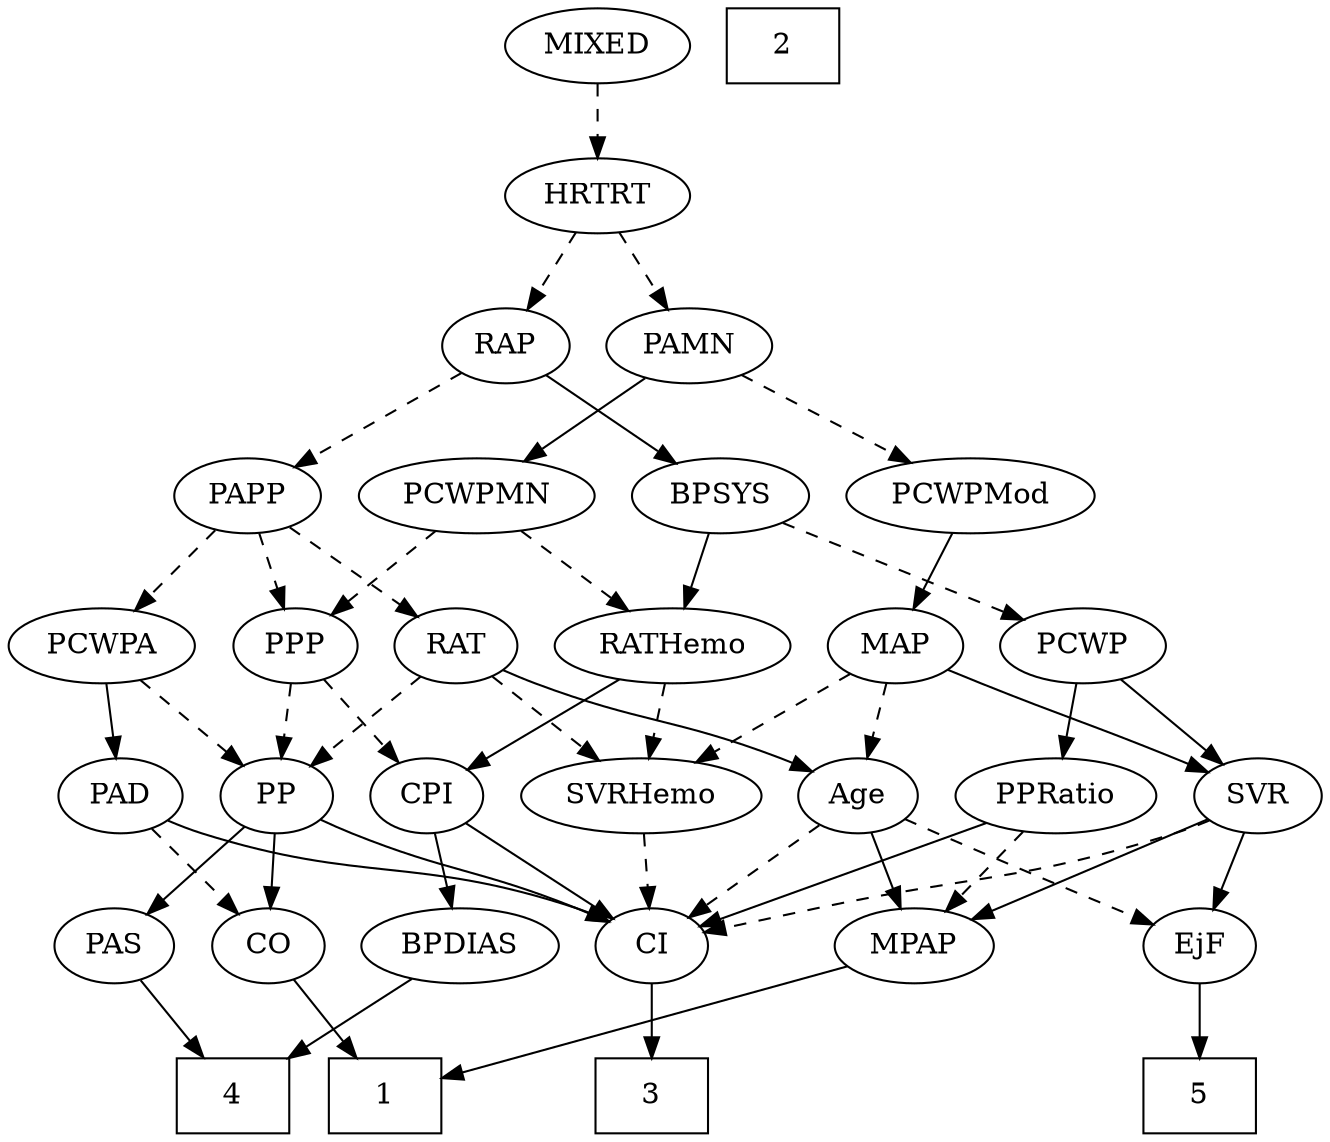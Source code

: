 strict digraph {
	graph [bb="0,0,582.54,540"];
	node [label="\N"];
	1	[height=0.5,
		pos="195.6,18",
		shape=box,
		width=0.75];
	2	[height=0.5,
		pos="346.6,522",
		shape=box,
		width=0.75];
	3	[height=0.5,
		pos="292.6,18",
		shape=box,
		width=0.75];
	4	[height=0.5,
		pos="72.596,18",
		shape=box,
		width=0.75];
	5	[height=0.5,
		pos="531.6,18",
		shape=box,
		width=0.75];
	Age	[height=0.5,
		pos="383.6,162",
		width=0.75];
	EjF	[height=0.5,
		pos="531.6,90",
		width=0.75];
	Age -> EjF	[pos="e,510.05,101.19 405.12,150.82 430.33,138.9 472.28,119.06 500.9,105.52",
		style=dashed];
	MPAP	[height=0.5,
		pos="406.6,90",
		width=0.97491];
	Age -> MPAP	[pos="e,401.08,107.79 389.16,144.05 391.79,136.06 394.99,126.33 397.92,117.4",
		style=solid];
	CI	[height=0.5,
		pos="292.6,90",
		width=0.75];
	Age -> CI	[pos="e,309.64,104.11 366.48,147.83 352.75,137.27 333.29,122.3 317.78,110.37",
		style=dashed];
	EjF -> 5	[pos="e,531.6,36.104 531.6,71.697 531.6,63.983 531.6,54.712 531.6,46.112",
		style=solid];
	RAP	[height=0.5,
		pos="220.6,378",
		width=0.77632];
	BPSYS	[height=0.5,
		pos="314.6,306",
		width=1.0471];
	RAP -> BPSYS	[pos="e,295.05,321.56 238.28,363.83 251.92,353.68 271.05,339.43 286.74,327.74",
		style=solid];
	PAPP	[height=0.5,
		pos="108.6,306",
		width=0.88464];
	RAP -> PAPP	[pos="e,129.4,320 201.09,364.81 183.7,353.94 157.99,337.87 138.08,325.43",
		style=dashed];
	MIXED	[height=0.5,
		pos="261.6,522",
		width=1.1193];
	HRTRT	[height=0.5,
		pos="261.6,450",
		width=1.1013];
	MIXED -> HRTRT	[pos="e,261.6,468.1 261.6,503.7 261.6,495.98 261.6,486.71 261.6,478.11",
		style=dashed];
	MPAP -> 1	[pos="e,222.81,28.028 377.7,79.414 339.95,66.891 273.83,44.953 232.5,31.241",
		style=solid];
	RATHemo	[height=0.5,
		pos="295.6,234",
		width=1.3721];
	BPSYS -> RATHemo	[pos="e,300.29,252.28 310,288.05 307.88,280.26 305.32,270.82 302.95,262.08",
		style=solid];
	PCWP	[height=0.5,
		pos="477.6,234",
		width=0.97491];
	BPSYS -> PCWP	[pos="e,451.57,246.18 341.88,293.28 369.44,281.45 412.14,263.11 442.27,250.17",
		style=dashed];
	PAD	[height=0.5,
		pos="47.596,162",
		width=0.79437];
	CO	[height=0.5,
		pos="118.6,90",
		width=0.75];
	PAD -> CO	[pos="e,103.9,105.49 62.308,146.5 72.208,136.73 85.44,123.69 96.586,112.7",
		style=dashed];
	PAD -> CI	[pos="e,272,101.74 69.387,150.3 74.613,148 80.235,145.74 85.596,144 159.46,120.01 182.98,132.75 256.6,108 258.51,107.36 260.46,106.64 \
262.41,105.87",
		style=solid];
	CO -> 1	[pos="e,176.77,36.113 134.18,74.834 144.18,65.746 157.41,53.71 169.04,43.141",
		style=solid];
	PAS	[height=0.5,
		pos="46.596,90",
		width=0.75];
	PAS -> 4	[pos="e,66.116,36.447 52.758,72.411 55.682,64.539 59.251,54.929 62.552,46.042",
		style=solid];
	PAMN	[height=0.5,
		pos="302.6,378",
		width=1.011];
	PCWPMod	[height=0.5,
		pos="422.6,306",
		width=1.4443];
	PAMN -> PCWPMod	[pos="e,397.22,321.8 325.17,363.83 343.03,353.41 368.26,338.7 388.57,326.85",
		style=dashed];
	PCWPMN	[height=0.5,
		pos="208.6,306",
		width=1.3902];
	PAMN -> PCWPMN	[pos="e,229.35,322.46 283.12,362.5 269.99,352.72 252.44,339.65 237.67,328.65",
		style=solid];
	CPI	[height=0.5,
		pos="193.6,162",
		width=0.75];
	RATHemo -> CPI	[pos="e,211.94,175.59 273.46,217.81 257.94,207.16 237.1,192.85 220.6,181.53",
		style=solid];
	SVRHemo	[height=0.5,
		pos="288.6,162",
		width=1.3902];
	RATHemo -> SVRHemo	[pos="e,290.31,180.1 293.87,215.7 293.09,207.98 292.17,198.71 291.31,190.11",
		style=dashed];
	BPDIAS	[height=0.5,
		pos="205.6,90",
		width=1.1735];
	CPI -> BPDIAS	[pos="e,202.63,108.28 196.5,144.05 197.82,136.35 199.42,127.03 200.91,118.36",
		style=solid];
	CPI -> CI	[pos="e,274.55,103.76 211.75,148.16 226.97,137.41 248.88,121.91 266.06,109.76",
		style=solid];
	RAT	[height=0.5,
		pos="200.6,234",
		width=0.75827];
	RAT -> Age	[pos="e,362.47,173.51 221.94,222.69 227.02,220.38 232.46,218.01 237.6,216 285.49,197.23 299.8,199.02 347.6,180 349.43,179.27 351.3,178.49 \
353.17,177.69",
		style=solid];
	RAT -> SVRHemo	[pos="e,268.92,178.65 217.56,219.5 229.84,209.74 246.7,196.33 260.91,185.02",
		style=dashed];
	PP	[height=0.5,
		pos="121.6,162",
		width=0.75];
	RAT -> PP	[pos="e,137.17,176.8 184.99,219.17 173.52,209.01 157.74,195.03 144.8,183.56",
		style=dashed];
	SVR	[height=0.5,
		pos="554.6,162",
		width=0.77632];
	SVR -> EjF	[pos="e,537.11,107.79 549.03,144.05 546.4,136.06 543.2,126.33 540.27,117.4",
		style=solid];
	SVR -> MPAP	[pos="e,431.49,102.78 532.76,150.67 508.49,139.19 468.98,120.5 440.64,107.1",
		style=solid];
	SVR -> CI	[pos="e,317.53,97.119 532.98,150.18 528.01,147.94 522.68,145.74 517.6,144 450.68,121.12 431.4,124.35 362.6,108 351.14,105.28 338.64,102.26 \
327.41,99.528",
		style=dashed];
	MAP	[height=0.5,
		pos="393.6,234",
		width=0.84854];
	PCWPMod -> MAP	[pos="e,400.55,251.79 415.58,288.05 412.23,279.97 408.15,270.12 404.41,261.11",
		style=solid];
	PCWPA	[height=0.5,
		pos="41.596,234",
		width=1.1555];
	PCWPA -> PAD	[pos="e,46.13,180.1 43.079,215.7 43.741,207.98 44.535,198.71 45.272,190.11",
		style=solid];
	PCWPA -> PP	[pos="e,105.79,176.83 59.351,217.46 70.755,207.49 85.696,194.41 98.081,183.58",
		style=dashed];
	PCWPMN -> RATHemo	[pos="e,276.23,250.58 228.34,289.12 240.1,279.65 255.2,267.5 268.12,257.11",
		style=dashed];
	PPP	[height=0.5,
		pos="128.6,234",
		width=0.75];
	PCWPMN -> PPP	[pos="e,144.25,248.7 190.44,289.12 179.02,279.12 164.17,266.13 151.89,255.38",
		style=dashed];
	SVRHemo -> CI	[pos="e,291.62,108.1 289.59,143.7 290.03,135.98 290.56,126.71 291.05,118.11",
		style=dashed];
	BPDIAS -> 4	[pos="e,99.993,33.419 179.95,75.503 159.78,64.888 131.43,49.965 108.92,38.12",
		style=solid];
	MAP -> Age	[pos="e,386.06,180.28 391.18,216.05 390.07,208.35 388.74,199.03 387.51,190.36",
		style=dashed];
	MAP -> SVR	[pos="e,532.34,173.34 417.62,222.77 450.89,208.6 507.99,184.26 517.6,180 519.39,179.2 521.23,178.38 523.08,177.55",
		style=solid];
	MAP -> SVRHemo	[pos="e,311.55,178.3 373.85,219.83 358.77,209.78 337.7,195.73 320.27,184.12",
		style=dashed];
	PP -> CO	[pos="e,119.33,108.1 120.85,143.7 120.52,135.98 120.13,126.71 119.76,118.11",
		style=solid];
	PP -> PAS	[pos="e,61.751,105.14 106.42,146.83 95.745,136.87 81.277,123.37 69.243,112.14",
		style=solid];
	PP -> CI	[pos="e,271.42,101.4 142.77,150.6 147.61,148.34 152.75,146.02 157.6,144 200.81,125.98 213.38,126.02 256.6,108 258.41,107.24 260.27,106.44 \
262.14,105.62",
		style=solid];
	PPP -> CPI	[pos="e,179.83,177.82 142.38,218.15 151.26,208.6 162.96,195.99 172.94,185.25",
		style=dashed];
	PPP -> PP	[pos="e,123.31,180.1 126.87,215.7 126.09,207.98 125.17,198.71 124.31,190.11",
		style=dashed];
	PPRatio	[height=0.5,
		pos="468.6,162",
		width=1.1013];
	PPRatio -> MPAP	[pos="e,420.61,106.82 454.53,145.12 446.52,136.08 436.34,124.58 427.42,114.52",
		style=dashed];
	PPRatio -> CI	[pos="e,315.26,100.01 439.53,149.44 407.95,136.88 357.61,116.86 324.83,103.82",
		style=solid];
	PCWP -> SVR	[pos="e,538.97,177.21 494.3,217.81 505.19,207.92 519.54,194.87 531.51,183.99",
		style=solid];
	PCWP -> PPRatio	[pos="e,470.8,180.1 475.37,215.7 474.38,207.98 473.19,198.71 472.08,190.11",
		style=solid];
	CI -> 3	[pos="e,292.6,36.104 292.6,71.697 292.6,63.983 292.6,54.712 292.6,46.112",
		style=solid];
	PAPP -> RAT	[pos="e,183.39,248.09 126.77,291.17 140.65,280.61 159.93,265.94 175.31,254.24",
		style=dashed];
	PAPP -> PCWPA	[pos="e,57.038,251.13 94.058,289.81 85.348,280.71 74.088,268.95 64.234,258.65",
		style=dashed];
	PAPP -> PPP	[pos="e,123.8,251.79 113.44,288.05 115.7,280.14 118.44,270.54 120.97,261.69",
		style=dashed];
	HRTRT -> RAP	[pos="e,229.96,394.99 251.88,432.41 246.86,423.83 240.62,413.19 235.05,403.67",
		style=dashed];
	HRTRT -> PAMN	[pos="e,292.95,395.47 271.31,432.41 276.21,424.04 282.27,413.71 287.74,404.37",
		style=dashed];
}
